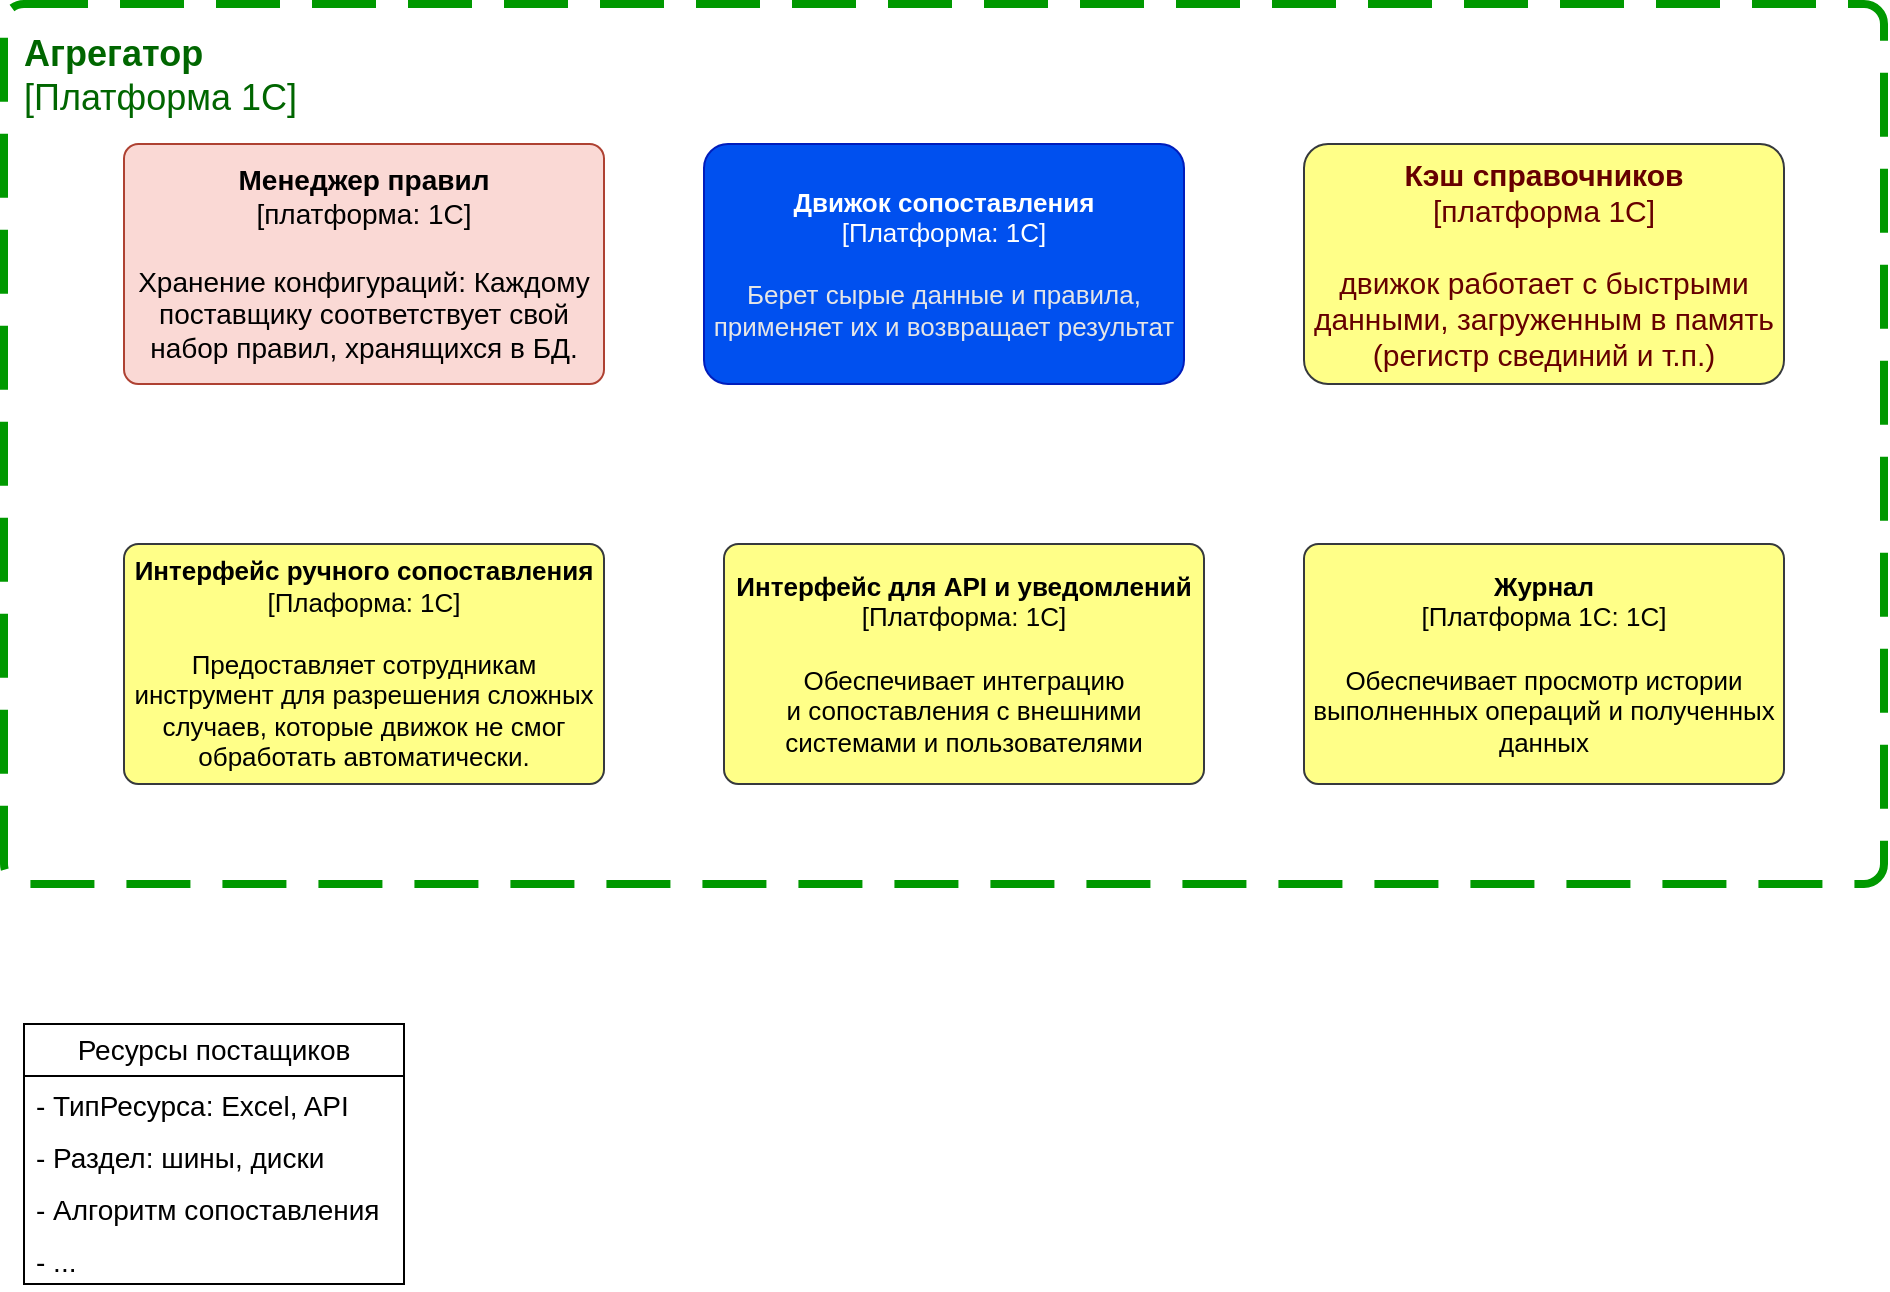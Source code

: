 <mxfile version="28.1.1">
  <diagram name="Страница — 1" id="Hz_CV8U_k82AHWR8ySK-">
    <mxGraphModel dx="1421" dy="768" grid="1" gridSize="10" guides="1" tooltips="1" connect="1" arrows="1" fold="1" page="1" pageScale="1" pageWidth="827" pageHeight="1169" math="0" shadow="0">
      <root>
        <mxCell id="0" />
        <mxCell id="1" parent="0" />
        <object placeholders="1" c4Name="Менеджер правил" c4Type="платформа" c4Technology="1С" c4Description="Хранение конфигураций: Каждому поставщику соответствует свой набор правил, хранящихся в БД." label="&lt;font&gt;&lt;b&gt;%c4Name%&lt;/b&gt;&lt;/font&gt;&lt;div&gt;[%c4Type%: %c4Technology%]&lt;/div&gt;&lt;br&gt;&lt;div&gt;&lt;font&gt;%c4Description%&lt;/font&gt;&lt;/div&gt;" id="-YB36FEJ80O3NcBpRTo2-14">
          <mxCell style="rounded=1;whiteSpace=wrap;html=1;labelBackgroundColor=none;fillColor=#fad9d5;align=center;arcSize=6;strokeColor=#ae4132;metaEdit=1;resizable=0;points=[[0.25,0,0],[0.5,0,0],[0.75,0,0],[1,0.25,0],[1,0.5,0],[1,0.75,0],[0.75,1,0],[0.5,1,0],[0.25,1,0],[0,0.75,0],[0,0.5,0],[0,0.25,0]];fontSize=14;" vertex="1" parent="1">
            <mxGeometry x="90" y="800" width="240" height="120" as="geometry" />
          </mxCell>
        </object>
        <object placeholders="1" c4Name="Движок сопоставления" c4Type="Платформа" c4Technology="1С" c4Description="Берет сырые данные и правила, применяет их и возвращает результат" label="&lt;font&gt;&lt;b&gt;%c4Name%&lt;/b&gt;&lt;/font&gt;&lt;div&gt;[%c4Type%: %c4Technology%]&lt;/div&gt;&lt;br&gt;&lt;div&gt;&lt;font&gt;&lt;font color=&quot;#E6E6E6&quot;&gt;%c4Description%&lt;/font&gt;&lt;/font&gt;&lt;/div&gt;" id="-YB36FEJ80O3NcBpRTo2-15">
          <mxCell style="rounded=1;whiteSpace=wrap;html=1;fontSize=13;labelBackgroundColor=none;fillColor=#0050ef;align=center;arcSize=10;strokeColor=#001DBC;metaEdit=1;resizable=0;points=[[0.25,0,0],[0.5,0,0],[0.75,0,0],[1,0.25,0],[1,0.5,0],[1,0.75,0],[0.75,1,0],[0.5,1,0],[0.25,1,0],[0,0.75,0],[0,0.5,0],[0,0.25,0]];fontColor=#ffffff;" vertex="1" parent="1">
            <mxGeometry x="380" y="800" width="240" height="120" as="geometry" />
          </mxCell>
        </object>
        <object placeholders="1" c4Name="Кэш справочников" c4Type="платформа 1С" c4Description=" движок работает с быстрыми данными, загруженным в память (регистр свединий и т.п.)" label="&lt;font&gt;&lt;b&gt;%c4Name%&lt;/b&gt;&lt;/font&gt;&lt;div&gt;[%c4Type%]&lt;/div&gt;&lt;br&gt;&lt;div&gt;&lt;font&gt;&lt;font&gt;%c4Description%&lt;/font&gt;&lt;/font&gt;&lt;/div&gt;" id="-YB36FEJ80O3NcBpRTo2-16">
          <mxCell style="rounded=1;whiteSpace=wrap;html=1;labelBackgroundColor=none;fillColor=#ffff88;align=center;arcSize=10;strokeColor=#36393d;metaEdit=1;resizable=0;points=[[0.25,0,0],[0.5,0,0],[0.75,0,0],[1,0.25,0],[1,0.5,0],[1,0.75,0],[0.75,1,0],[0.5,1,0],[0.25,1,0],[0,0.75,0],[0,0.5,0],[0,0.25,0]];fontSize=15;fontColor=#660000;" vertex="1" parent="1">
            <mxGeometry x="680" y="800" width="240" height="120" as="geometry" />
          </mxCell>
        </object>
        <object placeholders="1" c4Name="Интерфейс ручного сопоставления" c4Type="Плаформа" c4Technology="1С" c4Description="Предоставляет сотрудникам инструмент для разрешения сложных случаев, которые движок не смог обработать автоматически." label="&lt;font&gt;&lt;b&gt;%c4Name%&lt;/b&gt;&lt;/font&gt;&lt;div&gt;[%c4Type%: %c4Technology%]&lt;/div&gt;&lt;br&gt;&lt;div&gt;&lt;font&gt;%c4Description%&lt;/font&gt;&lt;/div&gt;" id="-YB36FEJ80O3NcBpRTo2-17">
          <mxCell style="rounded=1;whiteSpace=wrap;html=1;labelBackgroundColor=none;fillColor=#ffff88;align=center;arcSize=6;strokeColor=#36393d;metaEdit=1;resizable=0;points=[[0.25,0,0],[0.5,0,0],[0.75,0,0],[1,0.25,0],[1,0.5,0],[1,0.75,0],[0.75,1,0],[0.5,1,0],[0.25,1,0],[0,0.75,0],[0,0.5,0],[0,0.25,0]];fontSize=13;" vertex="1" parent="1">
            <mxGeometry x="90" y="1000" width="240" height="120" as="geometry" />
          </mxCell>
        </object>
        <object placeholders="1" c4Name="Интерфейс для API и уведомлений" c4Type="Платформа" c4Technology="1С" c4Description="Обеспечивает интеграцию &#xa; и сопоставления с внешними системами и пользователями" label="&lt;font&gt;&lt;b&gt;%c4Name%&lt;/b&gt;&lt;/font&gt;&lt;div&gt;[%c4Type%: %c4Technology%]&lt;/div&gt;&lt;br&gt;&lt;div&gt;&lt;font&gt;%c4Description%&lt;/font&gt;&lt;/div&gt;" id="-YB36FEJ80O3NcBpRTo2-18">
          <mxCell style="rounded=1;whiteSpace=wrap;html=1;labelBackgroundColor=none;fillColor=#ffff88;align=center;arcSize=6;strokeColor=#36393d;metaEdit=1;resizable=0;points=[[0.25,0,0],[0.5,0,0],[0.75,0,0],[1,0.25,0],[1,0.5,0],[1,0.75,0],[0.75,1,0],[0.5,1,0],[0.25,1,0],[0,0.75,0],[0,0.5,0],[0,0.25,0]];fontSize=13;" vertex="1" parent="1">
            <mxGeometry x="390" y="1000" width="240" height="120" as="geometry" />
          </mxCell>
        </object>
        <object placeholders="1" c4Name="Журнал" c4Type="Платформа 1С" c4Technology="1С" c4Description="Обеспечивает просмотр истории выполненных операций и полученных данных" label="&lt;font&gt;&lt;b&gt;%c4Name%&lt;/b&gt;&lt;/font&gt;&lt;div&gt;[%c4Type%: %c4Technology%]&lt;/div&gt;&lt;br&gt;&lt;div&gt;&lt;font&gt;%c4Description%&lt;/font&gt;&lt;/div&gt;" id="-YB36FEJ80O3NcBpRTo2-19">
          <mxCell style="rounded=1;whiteSpace=wrap;html=1;labelBackgroundColor=none;fillColor=#ffff88;align=center;arcSize=6;strokeColor=#36393d;metaEdit=1;resizable=0;points=[[0.25,0,0],[0.5,0,0],[0.75,0,0],[1,0.25,0],[1,0.5,0],[1,0.75,0],[0.75,1,0],[0.5,1,0],[0.25,1,0],[0,0.75,0],[0,0.5,0],[0,0.25,0]];fontSize=13;" vertex="1" parent="1">
            <mxGeometry x="680" y="1000" width="240" height="120" as="geometry" />
          </mxCell>
        </object>
        <object placeholders="1" c4Name="Агрегатор" c4Type="Платформа 1С" c4Application="Платформа 1С" label="&lt;font&gt;&lt;b&gt;&lt;div style=&quot;text-align: left&quot;&gt;%c4Name%&lt;/div&gt;&lt;/b&gt;&lt;/font&gt;&lt;div style=&quot;text-align: left&quot;&gt;[%c4Application%]&lt;/div&gt;" id="-YB36FEJ80O3NcBpRTo2-20">
          <mxCell style="rounded=1;fontSize=18;whiteSpace=wrap;html=1;dashed=1;arcSize=20;labelBackgroundColor=none;align=left;verticalAlign=top;labelBorderColor=none;spacingTop=0;spacing=10;dashPattern=8 4;metaEdit=1;rotatable=0;perimeter=rectanglePerimeter;labelPadding=0;allowArrows=0;connectable=0;expand=0;recursiveResize=0;editable=1;pointerEvents=0;absoluteArcSize=1;points=[[0.25,0,0],[0.5,0,0],[0.75,0,0],[1,0.25,0],[1,0.5,0],[1,0.75,0],[0.75,1,0],[0.5,1,0],[0.25,1,0],[0,0.75,0],[0,0.5,0],[0,0.25,0]];strokeWidth=4;fillColor=none;strokeColor=#009900;fontColor=#006600;" vertex="1" parent="1">
            <mxGeometry x="30" y="730" width="940" height="440" as="geometry" />
          </mxCell>
        </object>
        <mxCell id="-YB36FEJ80O3NcBpRTo2-22" value="Ресурсы постащиков" style="swimlane;fontStyle=0;childLayout=stackLayout;horizontal=1;startSize=26;fillColor=none;horizontalStack=0;resizeParent=1;resizeParentMax=0;resizeLast=0;collapsible=1;marginBottom=0;whiteSpace=wrap;html=1;fontSize=14;" vertex="1" parent="1">
          <mxGeometry x="40" y="1240" width="190" height="130" as="geometry" />
        </mxCell>
        <mxCell id="-YB36FEJ80O3NcBpRTo2-23" value="- ТипРесурса: Excel, API" style="text;strokeColor=none;fillColor=none;align=left;verticalAlign=top;spacingLeft=4;spacingRight=4;overflow=hidden;rotatable=0;points=[[0,0.5],[1,0.5]];portConstraint=eastwest;whiteSpace=wrap;html=1;fontSize=14;" vertex="1" parent="-YB36FEJ80O3NcBpRTo2-22">
          <mxGeometry y="26" width="190" height="26" as="geometry" />
        </mxCell>
        <mxCell id="-YB36FEJ80O3NcBpRTo2-24" value="- Раздел: шины, диски" style="text;strokeColor=none;fillColor=none;align=left;verticalAlign=top;spacingLeft=4;spacingRight=4;overflow=hidden;rotatable=0;points=[[0,0.5],[1,0.5]];portConstraint=eastwest;whiteSpace=wrap;html=1;fontSize=14;" vertex="1" parent="-YB36FEJ80O3NcBpRTo2-22">
          <mxGeometry y="52" width="190" height="26" as="geometry" />
        </mxCell>
        <mxCell id="-YB36FEJ80O3NcBpRTo2-25" value="- Алгоритм сопоставления" style="text;strokeColor=none;fillColor=none;align=left;verticalAlign=top;spacingLeft=4;spacingRight=4;overflow=hidden;rotatable=0;points=[[0,0.5],[1,0.5]];portConstraint=eastwest;whiteSpace=wrap;html=1;fontSize=14;" vertex="1" parent="-YB36FEJ80O3NcBpRTo2-22">
          <mxGeometry y="78" width="190" height="26" as="geometry" />
        </mxCell>
        <mxCell id="-YB36FEJ80O3NcBpRTo2-26" value="- ..." style="text;strokeColor=none;fillColor=none;align=left;verticalAlign=top;spacingLeft=4;spacingRight=4;overflow=hidden;rotatable=0;points=[[0,0.5],[1,0.5]];portConstraint=eastwest;whiteSpace=wrap;html=1;fontSize=14;" vertex="1" parent="-YB36FEJ80O3NcBpRTo2-22">
          <mxGeometry y="104" width="190" height="26" as="geometry" />
        </mxCell>
      </root>
    </mxGraphModel>
  </diagram>
</mxfile>
